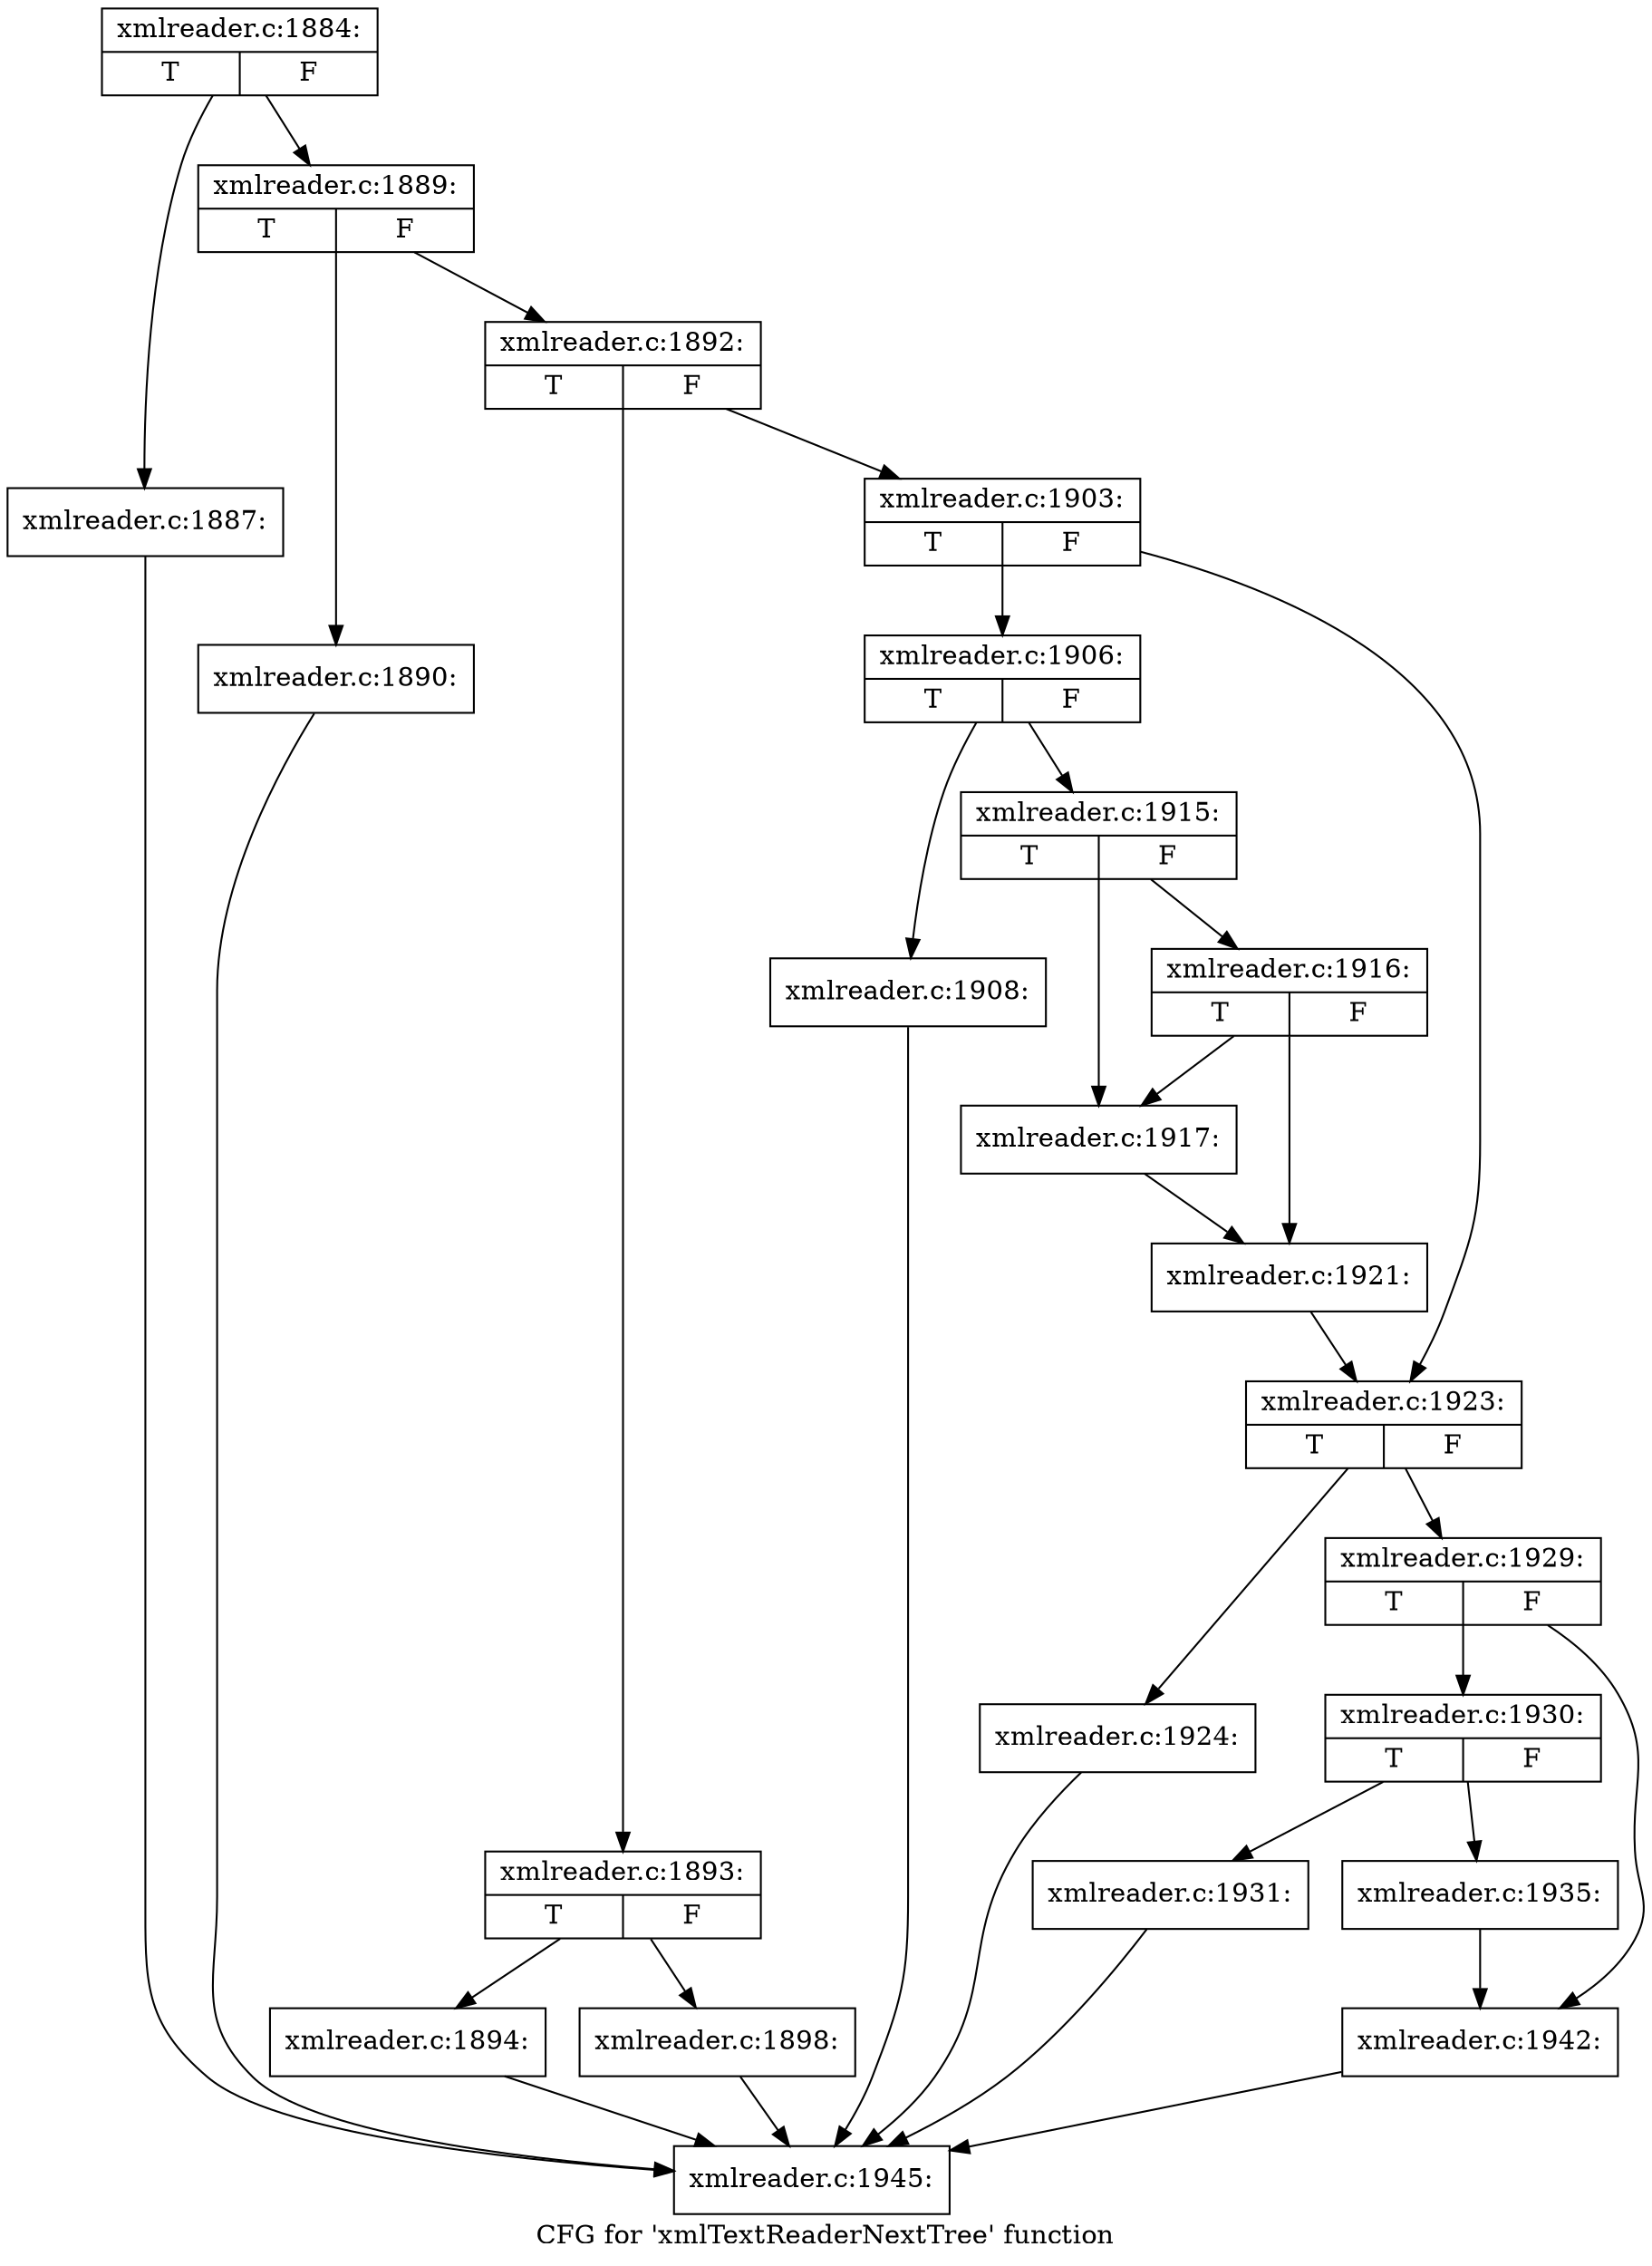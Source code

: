 digraph "CFG for 'xmlTextReaderNextTree' function" {
	label="CFG for 'xmlTextReaderNextTree' function";

	Node0x49b8990 [shape=record,label="{xmlreader.c:1884:|{<s0>T|<s1>F}}"];
	Node0x49b8990 -> Node0x49bce80;
	Node0x49b8990 -> Node0x49bced0;
	Node0x49bce80 [shape=record,label="{xmlreader.c:1887:}"];
	Node0x49bce80 -> Node0x49bcf70;
	Node0x49bced0 [shape=record,label="{xmlreader.c:1889:|{<s0>T|<s1>F}}"];
	Node0x49bced0 -> Node0x49b8e60;
	Node0x49bced0 -> Node0x49b8eb0;
	Node0x49b8e60 [shape=record,label="{xmlreader.c:1890:}"];
	Node0x49b8e60 -> Node0x49bcf70;
	Node0x49b8eb0 [shape=record,label="{xmlreader.c:1892:|{<s0>T|<s1>F}}"];
	Node0x49b8eb0 -> Node0x49bdd50;
	Node0x49b8eb0 -> Node0x49bdda0;
	Node0x49bdd50 [shape=record,label="{xmlreader.c:1893:|{<s0>T|<s1>F}}"];
	Node0x49bdd50 -> Node0x49be290;
	Node0x49bdd50 -> Node0x49be2e0;
	Node0x49be290 [shape=record,label="{xmlreader.c:1894:}"];
	Node0x49be290 -> Node0x49bcf70;
	Node0x49be2e0 [shape=record,label="{xmlreader.c:1898:}"];
	Node0x49be2e0 -> Node0x49bcf70;
	Node0x49bdda0 [shape=record,label="{xmlreader.c:1903:|{<s0>T|<s1>F}}"];
	Node0x49bdda0 -> Node0x49bf5c0;
	Node0x49bdda0 -> Node0x49bf610;
	Node0x49bf5c0 [shape=record,label="{xmlreader.c:1906:|{<s0>T|<s1>F}}"];
	Node0x49bf5c0 -> Node0x49bfb00;
	Node0x49bf5c0 -> Node0x49bfb50;
	Node0x49bfb00 [shape=record,label="{xmlreader.c:1908:}"];
	Node0x49bfb00 -> Node0x49bcf70;
	Node0x49bfb50 [shape=record,label="{xmlreader.c:1915:|{<s0>T|<s1>F}}"];
	Node0x49bfb50 -> Node0x49c09f0;
	Node0x49bfb50 -> Node0x49c0a90;
	Node0x49c0a90 [shape=record,label="{xmlreader.c:1916:|{<s0>T|<s1>F}}"];
	Node0x49c0a90 -> Node0x49c09f0;
	Node0x49c0a90 -> Node0x49c0a40;
	Node0x49c09f0 [shape=record,label="{xmlreader.c:1917:}"];
	Node0x49c09f0 -> Node0x49c0a40;
	Node0x49c0a40 [shape=record,label="{xmlreader.c:1921:}"];
	Node0x49c0a40 -> Node0x49bf610;
	Node0x49bf610 [shape=record,label="{xmlreader.c:1923:|{<s0>T|<s1>F}}"];
	Node0x49bf610 -> Node0x49c1a80;
	Node0x49bf610 -> Node0x49c1ad0;
	Node0x49c1a80 [shape=record,label="{xmlreader.c:1924:}"];
	Node0x49c1a80 -> Node0x49bcf70;
	Node0x49c1ad0 [shape=record,label="{xmlreader.c:1929:|{<s0>T|<s1>F}}"];
	Node0x49c1ad0 -> Node0x49c29d0;
	Node0x49c1ad0 -> Node0x49c2a20;
	Node0x49c29d0 [shape=record,label="{xmlreader.c:1930:|{<s0>T|<s1>F}}"];
	Node0x49c29d0 -> Node0x49c3040;
	Node0x49c29d0 -> Node0x49c3090;
	Node0x49c3040 [shape=record,label="{xmlreader.c:1931:}"];
	Node0x49c3040 -> Node0x49bcf70;
	Node0x49c3090 [shape=record,label="{xmlreader.c:1935:}"];
	Node0x49c3090 -> Node0x49c2a20;
	Node0x49c2a20 [shape=record,label="{xmlreader.c:1942:}"];
	Node0x49c2a20 -> Node0x49bcf70;
	Node0x49bcf70 [shape=record,label="{xmlreader.c:1945:}"];
}
